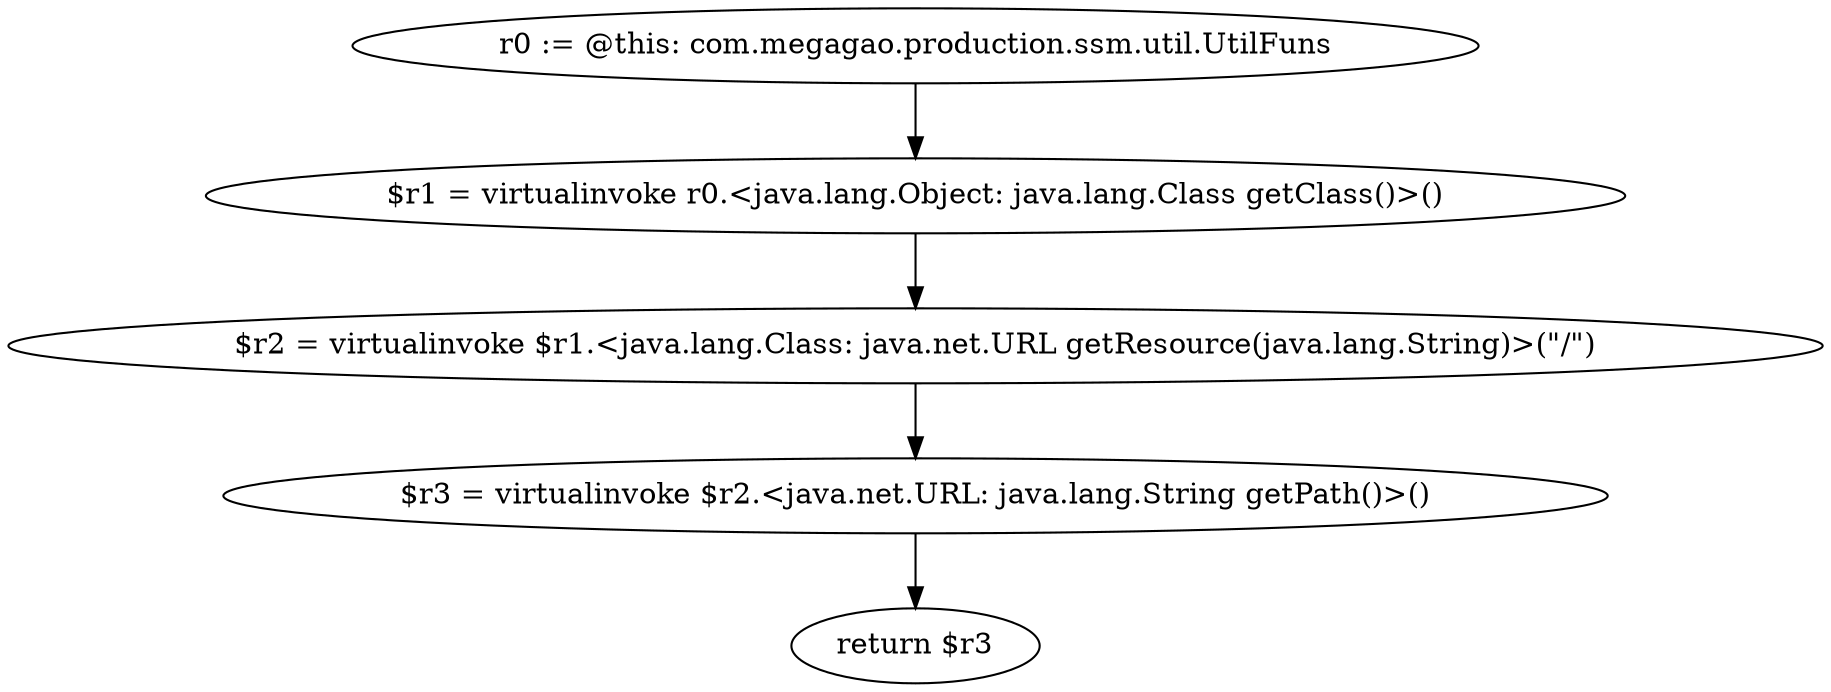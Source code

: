 digraph "unitGraph" {
    "r0 := @this: com.megagao.production.ssm.util.UtilFuns"
    "$r1 = virtualinvoke r0.<java.lang.Object: java.lang.Class getClass()>()"
    "$r2 = virtualinvoke $r1.<java.lang.Class: java.net.URL getResource(java.lang.String)>(\"/\")"
    "$r3 = virtualinvoke $r2.<java.net.URL: java.lang.String getPath()>()"
    "return $r3"
    "r0 := @this: com.megagao.production.ssm.util.UtilFuns"->"$r1 = virtualinvoke r0.<java.lang.Object: java.lang.Class getClass()>()";
    "$r1 = virtualinvoke r0.<java.lang.Object: java.lang.Class getClass()>()"->"$r2 = virtualinvoke $r1.<java.lang.Class: java.net.URL getResource(java.lang.String)>(\"/\")";
    "$r2 = virtualinvoke $r1.<java.lang.Class: java.net.URL getResource(java.lang.String)>(\"/\")"->"$r3 = virtualinvoke $r2.<java.net.URL: java.lang.String getPath()>()";
    "$r3 = virtualinvoke $r2.<java.net.URL: java.lang.String getPath()>()"->"return $r3";
}
